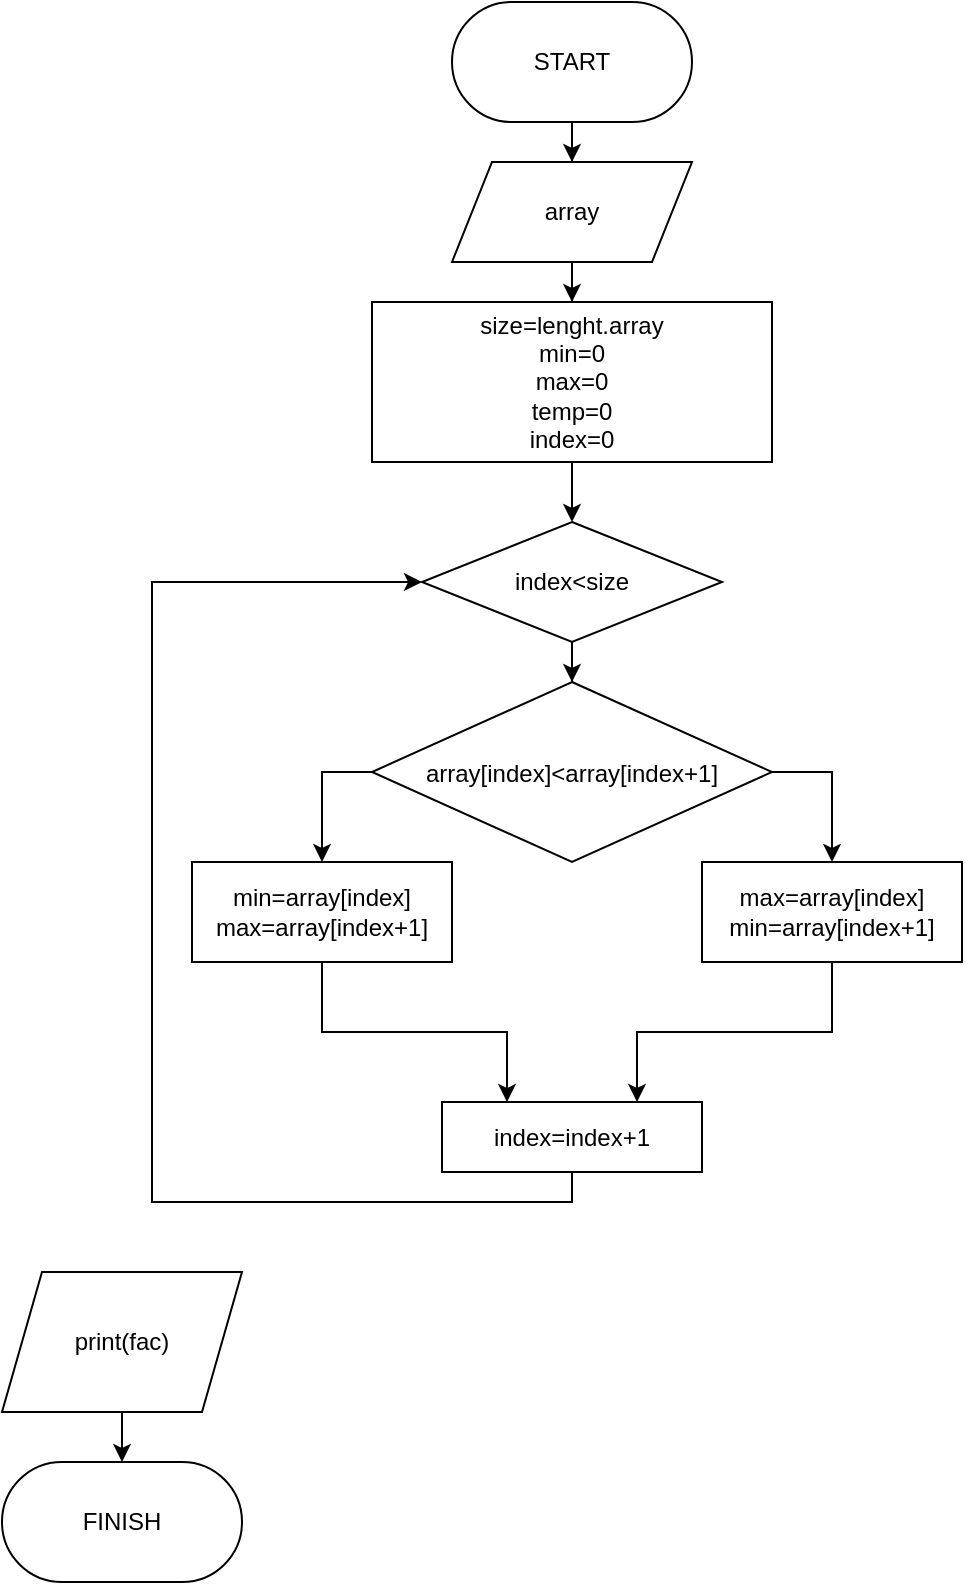 <mxfile version="20.2.8" type="device" pages="2"><diagram id="q0K9BDvs4Spq9PVirxNb" name="факториал n"><mxGraphModel dx="760" dy="597" grid="1" gridSize="10" guides="1" tooltips="1" connect="1" arrows="1" fold="1" page="1" pageScale="1" pageWidth="827" pageHeight="1169" math="0" shadow="0"><root><mxCell id="0"/><mxCell id="1" parent="0"/><mxCell id="E7YLv9iOTI2xqC7Esrz3-1" value="" style="edgeStyle=orthogonalEdgeStyle;rounded=0;orthogonalLoop=1;jettySize=auto;html=1;" edge="1" parent="1" source="E7YLv9iOTI2xqC7Esrz3-2" target="E7YLv9iOTI2xqC7Esrz3-5"><mxGeometry relative="1" as="geometry"/></mxCell><mxCell id="E7YLv9iOTI2xqC7Esrz3-2" value="START" style="rounded=1;whiteSpace=wrap;html=1;arcSize=50;" vertex="1" parent="1"><mxGeometry x="240" y="10" width="120" height="60" as="geometry"/></mxCell><mxCell id="E7YLv9iOTI2xqC7Esrz3-3" value="FINISH" style="rounded=1;whiteSpace=wrap;html=1;arcSize=50;" vertex="1" parent="1"><mxGeometry x="15" y="740" width="120" height="60" as="geometry"/></mxCell><mxCell id="E7YLv9iOTI2xqC7Esrz3-4" value="" style="edgeStyle=orthogonalEdgeStyle;rounded=0;orthogonalLoop=1;jettySize=auto;html=1;" edge="1" parent="1" source="E7YLv9iOTI2xqC7Esrz3-5" target="E7YLv9iOTI2xqC7Esrz3-7"><mxGeometry relative="1" as="geometry"/></mxCell><mxCell id="E7YLv9iOTI2xqC7Esrz3-5" value="array" style="shape=parallelogram;perimeter=parallelogramPerimeter;whiteSpace=wrap;html=1;fixedSize=1;" vertex="1" parent="1"><mxGeometry x="240" y="90" width="120" height="50" as="geometry"/></mxCell><mxCell id="a-ToDH3OKyDqLZDbC5T4-2" value="" style="edgeStyle=orthogonalEdgeStyle;rounded=0;orthogonalLoop=1;jettySize=auto;html=1;fontSize=14;" edge="1" parent="1" source="E7YLv9iOTI2xqC7Esrz3-7" target="a-ToDH3OKyDqLZDbC5T4-1"><mxGeometry relative="1" as="geometry"/></mxCell><mxCell id="E7YLv9iOTI2xqC7Esrz3-7" value="size=lenght.array&lt;br&gt;min=0&lt;br&gt;max=0&lt;br&gt;temp=0&lt;br&gt;index=0" style="rounded=0;whiteSpace=wrap;html=1;" vertex="1" parent="1"><mxGeometry x="200" y="160" width="200" height="80" as="geometry"/></mxCell><mxCell id="E7YLv9iOTI2xqC7Esrz3-8" value="" style="edgeStyle=orthogonalEdgeStyle;rounded=0;orthogonalLoop=1;jettySize=auto;html=1;" edge="1" parent="1" source="E7YLv9iOTI2xqC7Esrz3-9" target="E7YLv9iOTI2xqC7Esrz3-3"><mxGeometry relative="1" as="geometry"/></mxCell><mxCell id="E7YLv9iOTI2xqC7Esrz3-9" value="print(fac)" style="shape=parallelogram;perimeter=parallelogramPerimeter;whiteSpace=wrap;html=1;fixedSize=1;" vertex="1" parent="1"><mxGeometry x="15" y="645" width="120" height="70" as="geometry"/></mxCell><mxCell id="a-ToDH3OKyDqLZDbC5T4-4" value="" style="edgeStyle=orthogonalEdgeStyle;rounded=0;orthogonalLoop=1;jettySize=auto;html=1;fontSize=14;entryX=0.5;entryY=0;entryDx=0;entryDy=0;" edge="1" parent="1" source="a-ToDH3OKyDqLZDbC5T4-1" target="a-ToDH3OKyDqLZDbC5T4-16"><mxGeometry relative="1" as="geometry"><mxPoint x="300" y="360" as="targetPoint"/></mxGeometry></mxCell><mxCell id="a-ToDH3OKyDqLZDbC5T4-1" value="index&amp;lt;size" style="rhombus;whiteSpace=wrap;html=1;" vertex="1" parent="1"><mxGeometry x="225" y="270" width="150" height="60" as="geometry"/></mxCell><mxCell id="a-ToDH3OKyDqLZDbC5T4-12" style="edgeStyle=orthogonalEdgeStyle;rounded=0;orthogonalLoop=1;jettySize=auto;html=1;entryX=0.25;entryY=0;entryDx=0;entryDy=0;fontSize=14;" edge="1" parent="1" source="a-ToDH3OKyDqLZDbC5T4-5" target="a-ToDH3OKyDqLZDbC5T4-9"><mxGeometry relative="1" as="geometry"/></mxCell><mxCell id="a-ToDH3OKyDqLZDbC5T4-5" value="min=array[index]&lt;br&gt;max=array[index+1]" style="rounded=0;whiteSpace=wrap;html=1;" vertex="1" parent="1"><mxGeometry x="110" y="440" width="130" height="50" as="geometry"/></mxCell><mxCell id="a-ToDH3OKyDqLZDbC5T4-13" style="edgeStyle=orthogonalEdgeStyle;rounded=0;orthogonalLoop=1;jettySize=auto;html=1;entryX=0.75;entryY=0;entryDx=0;entryDy=0;fontSize=14;" edge="1" parent="1" source="a-ToDH3OKyDqLZDbC5T4-6" target="a-ToDH3OKyDqLZDbC5T4-9"><mxGeometry relative="1" as="geometry"/></mxCell><mxCell id="a-ToDH3OKyDqLZDbC5T4-6" value="max=array[index]&lt;br&gt;min=array[index+1]" style="rounded=0;whiteSpace=wrap;html=1;" vertex="1" parent="1"><mxGeometry x="365" y="440" width="130" height="50" as="geometry"/></mxCell><mxCell id="a-ToDH3OKyDqLZDbC5T4-14" style="edgeStyle=orthogonalEdgeStyle;rounded=0;orthogonalLoop=1;jettySize=auto;html=1;entryX=0;entryY=0.5;entryDx=0;entryDy=0;fontSize=14;exitX=0.5;exitY=1;exitDx=0;exitDy=0;" edge="1" parent="1" source="a-ToDH3OKyDqLZDbC5T4-9" target="a-ToDH3OKyDqLZDbC5T4-1"><mxGeometry relative="1" as="geometry"><Array as="points"><mxPoint x="300" y="610"/><mxPoint x="90" y="610"/><mxPoint x="90" y="300"/></Array></mxGeometry></mxCell><mxCell id="a-ToDH3OKyDqLZDbC5T4-9" value="index=index+1" style="rounded=0;whiteSpace=wrap;html=1;" vertex="1" parent="1"><mxGeometry x="235" y="560" width="130" height="35" as="geometry"/></mxCell><mxCell id="a-ToDH3OKyDqLZDbC5T4-17" style="edgeStyle=orthogonalEdgeStyle;rounded=0;orthogonalLoop=1;jettySize=auto;html=1;fontSize=14;exitX=0;exitY=0.5;exitDx=0;exitDy=0;entryX=0.5;entryY=0;entryDx=0;entryDy=0;" edge="1" parent="1" source="a-ToDH3OKyDqLZDbC5T4-16" target="a-ToDH3OKyDqLZDbC5T4-5"><mxGeometry relative="1" as="geometry"><mxPoint x="160" y="395" as="targetPoint"/></mxGeometry></mxCell><mxCell id="a-ToDH3OKyDqLZDbC5T4-20" style="edgeStyle=orthogonalEdgeStyle;rounded=0;orthogonalLoop=1;jettySize=auto;html=1;fontSize=14;entryX=0.5;entryY=0;entryDx=0;entryDy=0;" edge="1" parent="1" source="a-ToDH3OKyDqLZDbC5T4-16" target="a-ToDH3OKyDqLZDbC5T4-6"><mxGeometry relative="1" as="geometry"><mxPoint x="440" y="450" as="targetPoint"/><Array as="points"><mxPoint x="430" y="395"/></Array></mxGeometry></mxCell><mxCell id="a-ToDH3OKyDqLZDbC5T4-16" value="&lt;span style=&quot;font-size: 12px;&quot;&gt;array[index]&amp;lt;array[index+1]&lt;/span&gt;" style="rhombus;whiteSpace=wrap;html=1;fontSize=14;" vertex="1" parent="1"><mxGeometry x="200" y="350" width="200" height="90" as="geometry"/></mxCell></root></mxGraphModel></diagram><diagram id="D1CRVjuGhY16yR12BuhH" name="среднее арифметическое"><mxGraphModel dx="760" dy="597" grid="1" gridSize="10" guides="1" tooltips="1" connect="1" arrows="1" fold="1" page="1" pageScale="1" pageWidth="827" pageHeight="1169" math="0" shadow="0"><root><mxCell id="0"/><mxCell id="1" parent="0"/><mxCell id="ZyesHmu33lqFzWLVXfpp-4" value="" style="edgeStyle=orthogonalEdgeStyle;rounded=0;orthogonalLoop=1;jettySize=auto;html=1;" edge="1" parent="1" source="ZyesHmu33lqFzWLVXfpp-1"><mxGeometry relative="1" as="geometry"><mxPoint x="230" y="70" as="targetPoint"/></mxGeometry></mxCell><mxCell id="ZyesHmu33lqFzWLVXfpp-1" value="START" style="rounded=1;whiteSpace=wrap;html=1;arcSize=50;" vertex="1" parent="1"><mxGeometry x="170" y="20" width="120" height="30" as="geometry"/></mxCell><mxCell id="ZyesHmu33lqFzWLVXfpp-2" value="FINISH" style="rounded=1;whiteSpace=wrap;html=1;arcSize=50;" vertex="1" parent="1"><mxGeometry x="380" y="610" width="120" height="60" as="geometry"/></mxCell><mxCell id="ZyesHmu33lqFzWLVXfpp-7" value="" style="edgeStyle=orthogonalEdgeStyle;rounded=0;orthogonalLoop=1;jettySize=auto;html=1;" edge="1" parent="1" target="EzLlaKv7uHtDgDkNtfli-2"><mxGeometry relative="1" as="geometry"><mxPoint x="230" y="120.0" as="sourcePoint"/></mxGeometry></mxCell><mxCell id="ZyesHmu33lqFzWLVXfpp-9" value="" style="edgeStyle=orthogonalEdgeStyle;rounded=0;orthogonalLoop=1;jettySize=auto;html=1;" edge="1" parent="1" source="ZyesHmu33lqFzWLVXfpp-6" target="ZyesHmu33lqFzWLVXfpp-2"><mxGeometry relative="1" as="geometry"/></mxCell><mxCell id="ZyesHmu33lqFzWLVXfpp-6" value="print(average)" style="shape=parallelogram;perimeter=parallelogramPerimeter;whiteSpace=wrap;html=1;fixedSize=1;" vertex="1" parent="1"><mxGeometry x="380" y="510" width="120" height="70" as="geometry"/></mxCell><mxCell id="9IrPDQFlzQtlxh1rKb1s-3" value="" style="edgeStyle=orthogonalEdgeStyle;rounded=0;orthogonalLoop=1;jettySize=auto;html=1;fontSize=14;" edge="1" parent="1" source="9IrPDQFlzQtlxh1rKb1s-1" target="ZyesHmu33lqFzWLVXfpp-6"><mxGeometry relative="1" as="geometry"/></mxCell><mxCell id="9IrPDQFlzQtlxh1rKb1s-1" value="average=sum/4" style="rounded=0;whiteSpace=wrap;html=1;" vertex="1" parent="1"><mxGeometry x="310" y="400" width="260" height="80" as="geometry"/></mxCell><mxCell id="EzLlaKv7uHtDgDkNtfli-1" value="array" style="shape=parallelogram;perimeter=parallelogramPerimeter;whiteSpace=wrap;html=1;fixedSize=1;" vertex="1" parent="1"><mxGeometry x="170" y="70" width="120" height="30" as="geometry"/></mxCell><mxCell id="EzLlaKv7uHtDgDkNtfli-3" value="" style="edgeStyle=orthogonalEdgeStyle;rounded=0;orthogonalLoop=1;jettySize=auto;html=1;fontSize=14;" edge="1" parent="1" source="EzLlaKv7uHtDgDkNtfli-2"><mxGeometry relative="1" as="geometry"><mxPoint x="230" y="200.0" as="targetPoint"/></mxGeometry></mxCell><mxCell id="EzLlaKv7uHtDgDkNtfli-2" value="&lt;span style=&quot;font-size: 12px;&quot;&gt;size=lenght.array&lt;br&gt;index=0&lt;br&gt;sum=0&lt;br&gt;&lt;/span&gt;" style="rounded=0;whiteSpace=wrap;html=1;fontSize=14;" vertex="1" parent="1"><mxGeometry x="170" y="120" width="120" height="60" as="geometry"/></mxCell><mxCell id="EzLlaKv7uHtDgDkNtfli-4" value="sum = array[index] + array[index+1]" style="rounded=0;whiteSpace=wrap;html=1;" vertex="1" parent="1"><mxGeometry x="120" y="290" width="220" height="50" as="geometry"/></mxCell><mxCell id="EzLlaKv7uHtDgDkNtfli-5" value="&lt;font style=&quot;font-size: 12px;&quot;&gt;index &amp;lt; size-1&lt;/font&gt;" style="rhombus;whiteSpace=wrap;html=1;fontSize=14;" vertex="1" parent="1"><mxGeometry x="150" y="200" width="160" height="50" as="geometry"/></mxCell></root></mxGraphModel></diagram></mxfile>